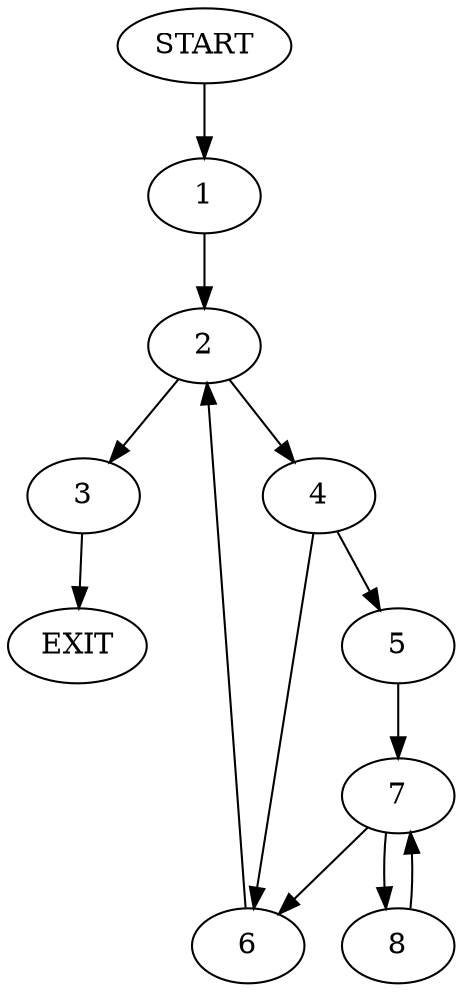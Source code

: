 digraph {
0 [label="START"]
9 [label="EXIT"]
0 -> 1
1 -> 2
2 -> 3
2 -> 4
3 -> 9
4 -> 5
4 -> 6
6 -> 2
5 -> 7
7 -> 8
7 -> 6
8 -> 7
}
